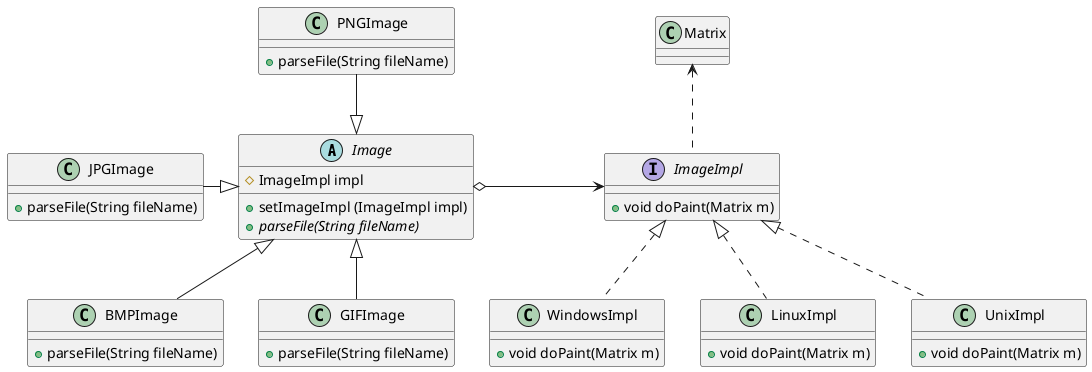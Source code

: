 @startuml

abstract class Image{
#ImageImpl impl
+setImageImpl (ImageImpl impl)
+{abstract}parseFile(String fileName)
}

class JPGImage {
+parseFile(String fileName)
}
class PNGImage {
+parseFile(String fileName)
}
class BMPImage {
+parseFile(String fileName)
}
class GIFImage {
+parseFile(String fileName)
}

class Matrix {
}

Interface ImageImpl {
+void doPaint(Matrix m)
}

class WindowsImpl {
+void doPaint(Matrix m)
}

class LinuxImpl {
+void doPaint(Matrix m)
}

class UnixImpl {
+void doPaint(Matrix m)
}

Image o-right-> ImageImpl
Image <|-up- PNGImage
Image <|-left- JPGImage
Image <|-- BMPImage
Image <|-- GIFImage

Matrix <.. ImageImpl

ImageImpl <|.. WindowsImpl
ImageImpl <|.. LinuxImpl
ImageImpl <|.. UnixImpl

@enduml